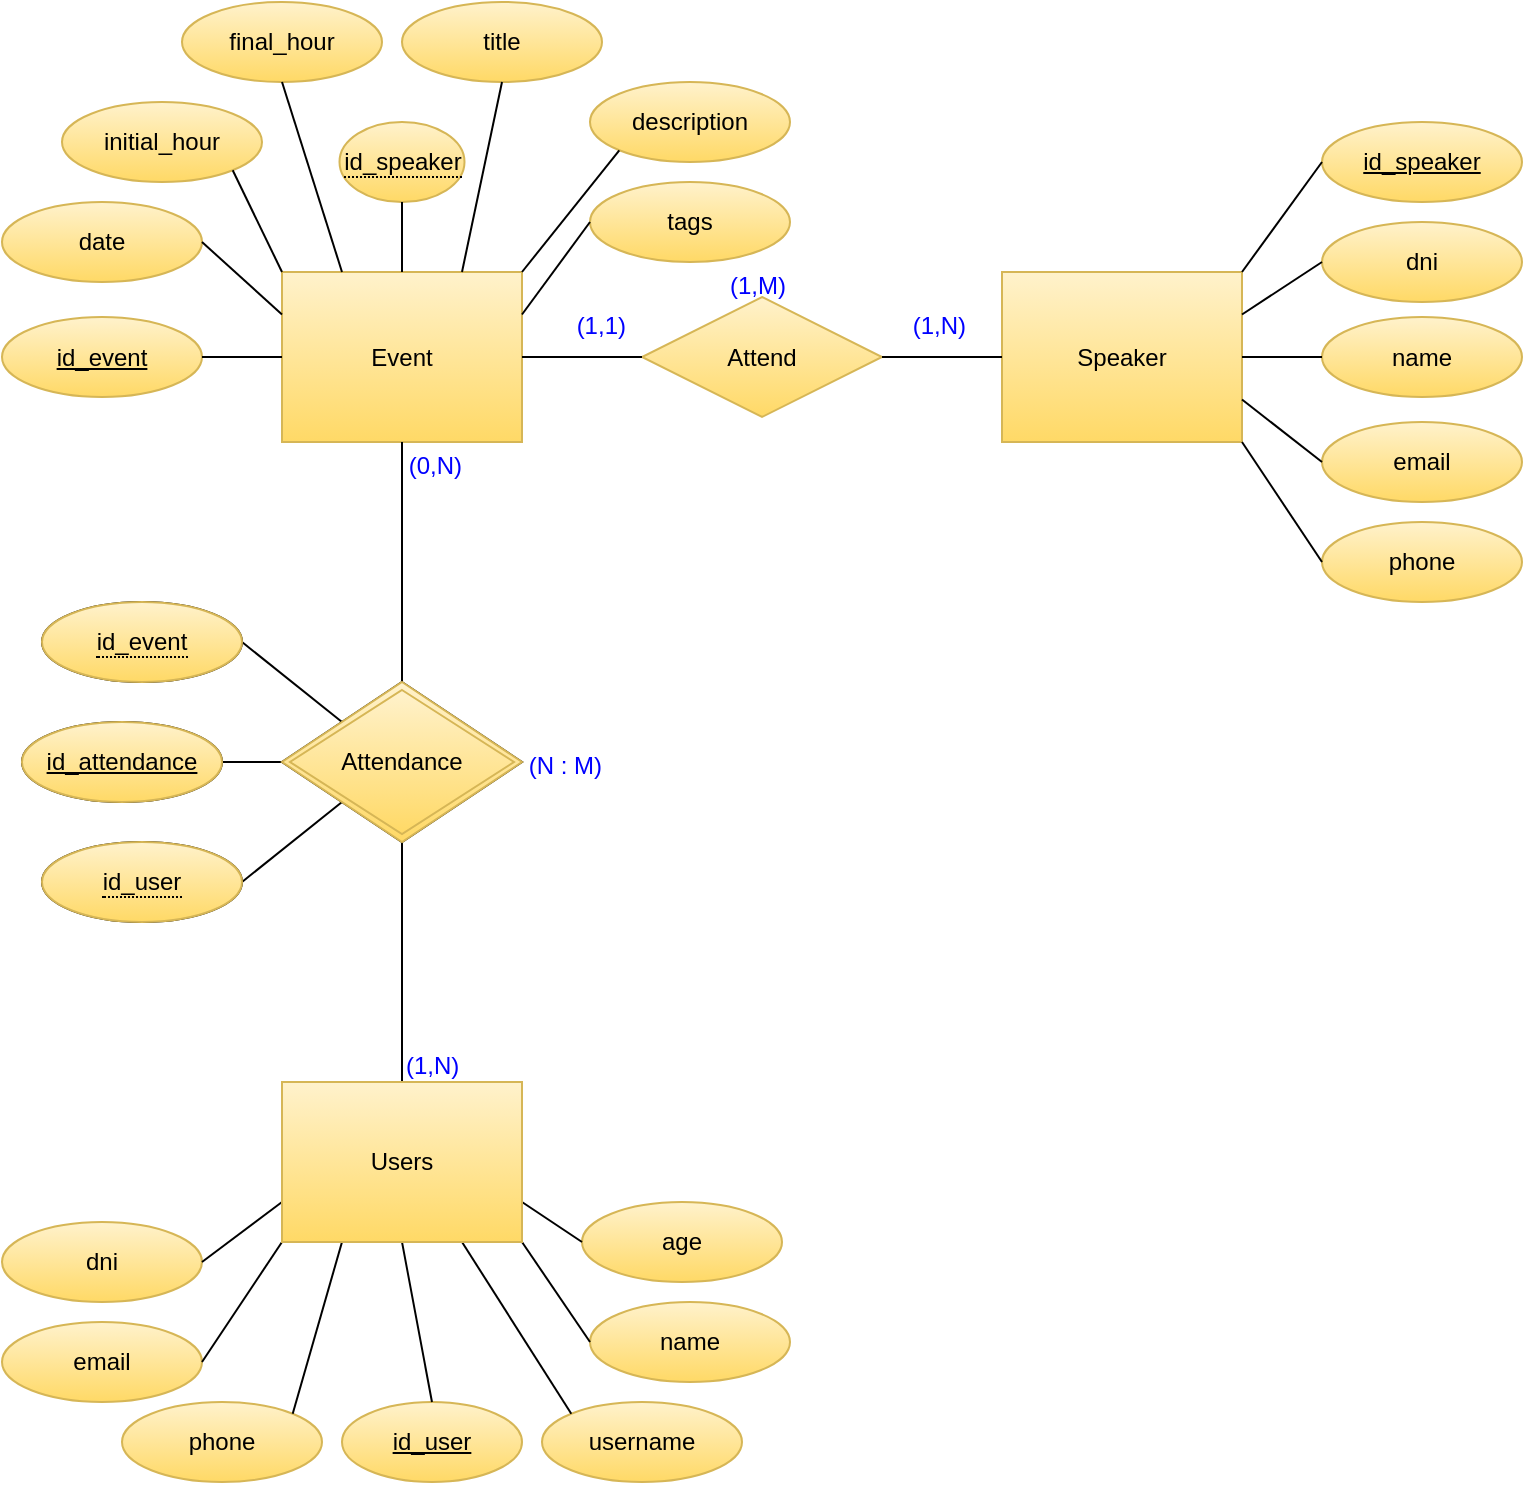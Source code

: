 <mxfile version="20.5.1" type="device"><diagram id="asOtZ6ojYu3VeyC7e0bn" name="Página-1"><mxGraphModel dx="1813" dy="982" grid="1" gridSize="10" guides="1" tooltips="1" connect="1" arrows="1" fold="1" page="1" pageScale="1" pageWidth="827" pageHeight="1169" math="0" shadow="0"><root><mxCell id="0"/><mxCell id="1" parent="0"/><mxCell id="kDgUhO8p_Wtfn3FxuckU-15" value="Speaker" style="whiteSpace=wrap;html=1;align=center;fillColor=#fff2cc;labelBackgroundColor=none;strokeColor=#d6b656;gradientColor=#ffd966;" parent="1" vertex="1"><mxGeometry x="520" y="315" width="120" height="85" as="geometry"/></mxCell><mxCell id="kDgUhO8p_Wtfn3FxuckU-32" value="dni" style="ellipse;whiteSpace=wrap;html=1;align=center;fillColor=#fff2cc;labelBackgroundColor=none;strokeColor=#d6b656;gradientColor=#ffd966;" parent="1" vertex="1"><mxGeometry x="680" y="290" width="100" height="40" as="geometry"/></mxCell><mxCell id="kDgUhO8p_Wtfn3FxuckU-33" value="phone" style="ellipse;whiteSpace=wrap;html=1;align=center;fillColor=#fff2cc;labelBackgroundColor=none;strokeColor=#d6b656;gradientColor=#ffd966;" parent="1" vertex="1"><mxGeometry x="680" y="440" width="100" height="40" as="geometry"/></mxCell><mxCell id="kDgUhO8p_Wtfn3FxuckU-34" value="name" style="ellipse;whiteSpace=wrap;html=1;align=center;fillColor=#fff2cc;labelBackgroundColor=none;strokeColor=#d6b656;gradientColor=#ffd966;" parent="1" vertex="1"><mxGeometry x="680" y="337.5" width="100" height="40" as="geometry"/></mxCell><mxCell id="kDgUhO8p_Wtfn3FxuckU-35" value="email" style="ellipse;whiteSpace=wrap;html=1;align=center;fillColor=#fff2cc;labelBackgroundColor=none;strokeColor=#d6b656;gradientColor=#ffd966;" parent="1" vertex="1"><mxGeometry x="680" y="390" width="100" height="40" as="geometry"/></mxCell><mxCell id="kDgUhO8p_Wtfn3FxuckU-36" value="id_speaker" style="ellipse;whiteSpace=wrap;html=1;align=center;fontStyle=4;fillColor=#fff2cc;labelBackgroundColor=none;strokeColor=#d6b656;gradientColor=#ffd966;" parent="1" vertex="1"><mxGeometry x="680" y="240" width="100" height="40" as="geometry"/></mxCell><mxCell id="kDgUhO8p_Wtfn3FxuckU-38" value="" style="endArrow=none;html=1;rounded=0;fontColor=#0000FF;exitX=1;exitY=0.5;exitDx=0;exitDy=0;entryX=0;entryY=0.5;entryDx=0;entryDy=0;labelBackgroundColor=none;" parent="1" source="kDgUhO8p_Wtfn3FxuckU-15" target="kDgUhO8p_Wtfn3FxuckU-34" edge="1"><mxGeometry relative="1" as="geometry"><mxPoint x="500" y="420" as="sourcePoint"/><mxPoint x="660" y="420" as="targetPoint"/></mxGeometry></mxCell><mxCell id="kDgUhO8p_Wtfn3FxuckU-39" value="" style="endArrow=none;html=1;rounded=0;fontColor=#0000FF;exitX=1;exitY=0;exitDx=0;exitDy=0;entryX=0;entryY=0.5;entryDx=0;entryDy=0;labelBackgroundColor=none;" parent="1" source="kDgUhO8p_Wtfn3FxuckU-15" edge="1" target="kDgUhO8p_Wtfn3FxuckU-36"><mxGeometry relative="1" as="geometry"><mxPoint x="440" y="270" as="sourcePoint"/><mxPoint x="600" y="270" as="targetPoint"/></mxGeometry></mxCell><mxCell id="kDgUhO8p_Wtfn3FxuckU-40" value="" style="endArrow=none;html=1;rounded=0;fontColor=#0000FF;entryX=0;entryY=0.5;entryDx=0;entryDy=0;exitX=1;exitY=0.25;exitDx=0;exitDy=0;labelBackgroundColor=none;" parent="1" source="kDgUhO8p_Wtfn3FxuckU-15" target="kDgUhO8p_Wtfn3FxuckU-32" edge="1"><mxGeometry relative="1" as="geometry"><mxPoint x="360" y="310" as="sourcePoint"/><mxPoint x="520" y="310" as="targetPoint"/></mxGeometry></mxCell><mxCell id="kDgUhO8p_Wtfn3FxuckU-42" value="" style="endArrow=none;html=1;rounded=0;fontColor=#0000FF;entryX=0;entryY=0.5;entryDx=0;entryDy=0;exitX=1;exitY=0.75;exitDx=0;exitDy=0;labelBackgroundColor=none;" parent="1" source="kDgUhO8p_Wtfn3FxuckU-15" target="kDgUhO8p_Wtfn3FxuckU-35" edge="1"><mxGeometry relative="1" as="geometry"><mxPoint x="380" y="480" as="sourcePoint"/><mxPoint x="540" y="480" as="targetPoint"/></mxGeometry></mxCell><mxCell id="kDgUhO8p_Wtfn3FxuckU-43" value="" style="endArrow=none;html=1;rounded=0;fontColor=#0000FF;entryX=0;entryY=0.5;entryDx=0;entryDy=0;exitX=1;exitY=1;exitDx=0;exitDy=0;labelBackgroundColor=none;" parent="1" source="kDgUhO8p_Wtfn3FxuckU-15" target="kDgUhO8p_Wtfn3FxuckU-33" edge="1"><mxGeometry relative="1" as="geometry"><mxPoint x="230" y="420" as="sourcePoint"/><mxPoint x="390" y="420" as="targetPoint"/></mxGeometry></mxCell><mxCell id="kDgUhO8p_Wtfn3FxuckU-44" value="Event" style="whiteSpace=wrap;html=1;align=center;fillColor=#fff2cc;labelBackgroundColor=none;strokeColor=#d6b656;gradientColor=#ffd966;" parent="1" vertex="1"><mxGeometry x="160" y="315" width="120" height="85" as="geometry"/></mxCell><mxCell id="kDgUhO8p_Wtfn3FxuckU-50" value="(1,1)" style="resizable=0;html=1;align=right;verticalAlign=bottom;fontColor=#0000FF;labelBackgroundColor=none;" parent="1" connectable="0" vertex="1"><mxGeometry x="480.0" y="357.5" as="geometry"><mxPoint x="-148" y="-7" as="offset"/></mxGeometry></mxCell><mxCell id="kDgUhO8p_Wtfn3FxuckU-51" value="tags" style="ellipse;whiteSpace=wrap;html=1;align=center;fillColor=#fff2cc;labelBackgroundColor=none;strokeColor=#d6b656;gradientColor=#ffd966;" parent="1" vertex="1"><mxGeometry x="314" y="270" width="100" height="40" as="geometry"/></mxCell><mxCell id="kDgUhO8p_Wtfn3FxuckU-52" value="description" style="ellipse;whiteSpace=wrap;html=1;align=center;fillColor=#fff2cc;labelBackgroundColor=none;strokeColor=#d6b656;gradientColor=#ffd966;" parent="1" vertex="1"><mxGeometry x="314" y="220" width="100" height="40" as="geometry"/></mxCell><mxCell id="kDgUhO8p_Wtfn3FxuckU-53" value="title" style="ellipse;whiteSpace=wrap;html=1;align=center;fillColor=#fff2cc;labelBackgroundColor=none;strokeColor=#d6b656;gradientColor=#ffd966;" parent="1" vertex="1"><mxGeometry x="220" y="180" width="100" height="40" as="geometry"/></mxCell><mxCell id="kDgUhO8p_Wtfn3FxuckU-54" value="final_hour" style="ellipse;whiteSpace=wrap;html=1;align=center;fillColor=#fff2cc;labelBackgroundColor=none;strokeColor=#d6b656;gradientColor=#ffd966;" parent="1" vertex="1"><mxGeometry x="110" y="180" width="100" height="40" as="geometry"/></mxCell><mxCell id="kDgUhO8p_Wtfn3FxuckU-55" value="initial_hour" style="ellipse;whiteSpace=wrap;html=1;align=center;fillColor=#fff2cc;labelBackgroundColor=none;strokeColor=#d6b656;gradientColor=#ffd966;" parent="1" vertex="1"><mxGeometry x="50" y="230" width="100" height="40" as="geometry"/></mxCell><mxCell id="kDgUhO8p_Wtfn3FxuckU-56" value="date" style="ellipse;whiteSpace=wrap;html=1;align=center;fillColor=#fff2cc;labelBackgroundColor=none;strokeColor=#d6b656;gradientColor=#ffd966;" parent="1" vertex="1"><mxGeometry x="20" y="280" width="100" height="40" as="geometry"/></mxCell><mxCell id="kDgUhO8p_Wtfn3FxuckU-57" value="id_event" style="ellipse;whiteSpace=wrap;html=1;align=center;fontStyle=4;fillColor=#fff2cc;labelBackgroundColor=none;strokeColor=#d6b656;gradientColor=#ffd966;" parent="1" vertex="1"><mxGeometry x="20" y="337.5" width="100" height="40" as="geometry"/></mxCell><mxCell id="kDgUhO8p_Wtfn3FxuckU-58" value="" style="endArrow=none;html=1;rounded=0;fontColor=#0000FF;exitX=1;exitY=0.5;exitDx=0;exitDy=0;entryX=0;entryY=0.5;entryDx=0;entryDy=0;labelBackgroundColor=none;" parent="1" source="kDgUhO8p_Wtfn3FxuckU-57" target="kDgUhO8p_Wtfn3FxuckU-44" edge="1"><mxGeometry relative="1" as="geometry"><mxPoint x="130" y="450" as="sourcePoint"/><mxPoint x="290" y="450" as="targetPoint"/></mxGeometry></mxCell><mxCell id="kDgUhO8p_Wtfn3FxuckU-59" value="" style="endArrow=none;html=1;rounded=0;fontColor=#0000FF;exitX=1;exitY=0.5;exitDx=0;exitDy=0;entryX=0;entryY=0.25;entryDx=0;entryDy=0;labelBackgroundColor=none;" parent="1" source="kDgUhO8p_Wtfn3FxuckU-56" target="kDgUhO8p_Wtfn3FxuckU-44" edge="1"><mxGeometry relative="1" as="geometry"><mxPoint x="140" y="460.0" as="sourcePoint"/><mxPoint x="300" y="460.0" as="targetPoint"/></mxGeometry></mxCell><mxCell id="kDgUhO8p_Wtfn3FxuckU-60" value="" style="endArrow=none;html=1;rounded=0;fontColor=#0000FF;exitX=1;exitY=1;exitDx=0;exitDy=0;entryX=0;entryY=0;entryDx=0;entryDy=0;labelBackgroundColor=none;" parent="1" source="kDgUhO8p_Wtfn3FxuckU-55" target="kDgUhO8p_Wtfn3FxuckU-44" edge="1"><mxGeometry relative="1" as="geometry"><mxPoint x="150" y="470.0" as="sourcePoint"/><mxPoint x="310" y="470.0" as="targetPoint"/></mxGeometry></mxCell><mxCell id="kDgUhO8p_Wtfn3FxuckU-61" value="" style="endArrow=none;html=1;rounded=0;fontColor=#0000FF;exitX=0.5;exitY=1;exitDx=0;exitDy=0;entryX=0.25;entryY=0;entryDx=0;entryDy=0;labelBackgroundColor=none;" parent="1" source="kDgUhO8p_Wtfn3FxuckU-54" target="kDgUhO8p_Wtfn3FxuckU-44" edge="1"><mxGeometry relative="1" as="geometry"><mxPoint x="160" y="480.0" as="sourcePoint"/><mxPoint x="320" y="480.0" as="targetPoint"/></mxGeometry></mxCell><mxCell id="kDgUhO8p_Wtfn3FxuckU-62" value="" style="endArrow=none;html=1;rounded=0;fontColor=#0000FF;exitX=0.5;exitY=1;exitDx=0;exitDy=0;entryX=0.75;entryY=0;entryDx=0;entryDy=0;labelBackgroundColor=none;" parent="1" source="kDgUhO8p_Wtfn3FxuckU-53" target="kDgUhO8p_Wtfn3FxuckU-44" edge="1"><mxGeometry relative="1" as="geometry"><mxPoint x="170" y="490.0" as="sourcePoint"/><mxPoint x="330" y="490.0" as="targetPoint"/></mxGeometry></mxCell><mxCell id="kDgUhO8p_Wtfn3FxuckU-63" value="" style="endArrow=none;html=1;rounded=0;fontColor=#0000FF;exitX=0;exitY=1;exitDx=0;exitDy=0;entryX=1;entryY=0;entryDx=0;entryDy=0;labelBackgroundColor=none;" parent="1" source="kDgUhO8p_Wtfn3FxuckU-52" target="kDgUhO8p_Wtfn3FxuckU-44" edge="1"><mxGeometry relative="1" as="geometry"><mxPoint x="180" y="500.0" as="sourcePoint"/><mxPoint x="340" y="500.0" as="targetPoint"/></mxGeometry></mxCell><mxCell id="kDgUhO8p_Wtfn3FxuckU-64" value="" style="endArrow=none;html=1;rounded=0;fontColor=#0000FF;exitX=0;exitY=0.5;exitDx=0;exitDy=0;entryX=1;entryY=0.25;entryDx=0;entryDy=0;labelBackgroundColor=none;" parent="1" source="kDgUhO8p_Wtfn3FxuckU-51" target="kDgUhO8p_Wtfn3FxuckU-44" edge="1"><mxGeometry relative="1" as="geometry"><mxPoint x="190" y="510.0" as="sourcePoint"/><mxPoint x="350" y="510.0" as="targetPoint"/></mxGeometry></mxCell><mxCell id="kDgUhO8p_Wtfn3FxuckU-65" value="" style="endArrow=none;html=1;rounded=0;fontColor=#0000FF;exitX=1;exitY=0.5;exitDx=0;exitDy=0;entryX=0;entryY=0.5;entryDx=0;entryDy=0;labelBackgroundColor=none;" parent="1" source="kDgUhO8p_Wtfn3FxuckU-57" target="kDgUhO8p_Wtfn3FxuckU-44" edge="1"><mxGeometry relative="1" as="geometry"><mxPoint x="200" y="520.0" as="sourcePoint"/><mxPoint x="360" y="520.0" as="targetPoint"/></mxGeometry></mxCell><mxCell id="kDgUhO8p_Wtfn3FxuckU-66" value="Users" style="whiteSpace=wrap;html=1;align=center;fontColor=#0000FF;labelBackgroundColor=none;" parent="1" vertex="1"><mxGeometry x="160" y="720" width="120" height="80" as="geometry"/></mxCell><mxCell id="kDgUhO8p_Wtfn3FxuckU-67" value="Attendance" style="shape=rhombus;double=1;perimeter=rhombusPerimeter;whiteSpace=wrap;html=1;align=center;fontColor=#0000FF;labelBackgroundColor=none;" parent="1" vertex="1"><mxGeometry x="160" y="520" width="120" height="80" as="geometry"/></mxCell><mxCell id="kDgUhO8p_Wtfn3FxuckU-68" value="id_attendance" style="ellipse;whiteSpace=wrap;html=1;align=center;fontStyle=4;fontColor=#0000FF;labelBackgroundColor=none;" parent="1" vertex="1"><mxGeometry x="30" y="540" width="100" height="40" as="geometry"/></mxCell><mxCell id="kDgUhO8p_Wtfn3FxuckU-71" value="&lt;span style=&quot;border-bottom: 1px dotted&quot;&gt;id_event&lt;/span&gt;" style="ellipse;whiteSpace=wrap;html=1;align=center;fontColor=#0000FF;labelBackgroundColor=none;" parent="1" vertex="1"><mxGeometry x="40" y="480" width="100" height="40" as="geometry"/></mxCell><mxCell id="kDgUhO8p_Wtfn3FxuckU-72" value="&lt;span style=&quot;border-bottom: 1px dotted&quot;&gt;id_user&lt;/span&gt;" style="ellipse;whiteSpace=wrap;html=1;align=center;fontColor=#0000FF;labelBackgroundColor=none;" parent="1" vertex="1"><mxGeometry x="40" y="600" width="100" height="40" as="geometry"/></mxCell><mxCell id="kDgUhO8p_Wtfn3FxuckU-73" value="" style="endArrow=none;html=1;rounded=0;fontColor=#0000FF;exitX=1;exitY=0.5;exitDx=0;exitDy=0;entryX=0;entryY=0.5;entryDx=0;entryDy=0;labelBackgroundColor=none;" parent="1" source="kDgUhO8p_Wtfn3FxuckU-68" target="kDgUhO8p_Wtfn3FxuckU-67" edge="1"><mxGeometry relative="1" as="geometry"><mxPoint x="190" y="550" as="sourcePoint"/><mxPoint x="350" y="550" as="targetPoint"/></mxGeometry></mxCell><mxCell id="kDgUhO8p_Wtfn3FxuckU-74" value="" style="endArrow=none;html=1;rounded=0;fontColor=#0000FF;exitX=1;exitY=0.5;exitDx=0;exitDy=0;entryX=0;entryY=0;entryDx=0;entryDy=0;labelBackgroundColor=none;" parent="1" source="kDgUhO8p_Wtfn3FxuckU-71" target="kDgUhO8p_Wtfn3FxuckU-67" edge="1"><mxGeometry relative="1" as="geometry"><mxPoint x="190" y="550" as="sourcePoint"/><mxPoint x="350" y="550" as="targetPoint"/></mxGeometry></mxCell><mxCell id="kDgUhO8p_Wtfn3FxuckU-75" value="" style="endArrow=none;html=1;rounded=0;fontColor=#0000FF;exitX=1;exitY=0.5;exitDx=0;exitDy=0;entryX=0;entryY=1;entryDx=0;entryDy=0;labelBackgroundColor=none;" parent="1" source="kDgUhO8p_Wtfn3FxuckU-72" target="kDgUhO8p_Wtfn3FxuckU-67" edge="1"><mxGeometry relative="1" as="geometry"><mxPoint x="190" y="550" as="sourcePoint"/><mxPoint x="350" y="550" as="targetPoint"/></mxGeometry></mxCell><mxCell id="kDgUhO8p_Wtfn3FxuckU-76" value="" style="endArrow=none;html=1;rounded=0;fontColor=#0000FF;exitX=0.5;exitY=0;exitDx=0;exitDy=0;entryX=0.5;entryY=1;entryDx=0;entryDy=0;labelBackgroundColor=none;" parent="1" source="kDgUhO8p_Wtfn3FxuckU-66" target="kDgUhO8p_Wtfn3FxuckU-67" edge="1"><mxGeometry relative="1" as="geometry"><mxPoint x="210" y="580" as="sourcePoint"/><mxPoint x="370" y="580" as="targetPoint"/></mxGeometry></mxCell><mxCell id="kDgUhO8p_Wtfn3FxuckU-77" value="(1,N)" style="resizable=0;html=1;align=left;verticalAlign=bottom;fontColor=#0000FF;labelBackgroundColor=none;" parent="kDgUhO8p_Wtfn3FxuckU-76" connectable="0" vertex="1"><mxGeometry x="-1" relative="1" as="geometry"/></mxCell><mxCell id="kDgUhO8p_Wtfn3FxuckU-78" value="(N : M)" style="resizable=0;html=1;align=right;verticalAlign=bottom;fontColor=#0000FF;labelBackgroundColor=none;" parent="kDgUhO8p_Wtfn3FxuckU-76" connectable="0" vertex="1"><mxGeometry x="1" relative="1" as="geometry"><mxPoint x="100" y="-30" as="offset"/></mxGeometry></mxCell><mxCell id="kDgUhO8p_Wtfn3FxuckU-79" value="" style="endArrow=none;html=1;rounded=0;fontColor=#0000FF;exitX=0.5;exitY=0;exitDx=0;exitDy=0;entryX=0.5;entryY=1;entryDx=0;entryDy=0;labelBackgroundColor=none;" parent="1" source="kDgUhO8p_Wtfn3FxuckU-67" target="kDgUhO8p_Wtfn3FxuckU-44" edge="1"><mxGeometry relative="1" as="geometry"><mxPoint x="240" y="520" as="sourcePoint"/><mxPoint x="400" y="520" as="targetPoint"/></mxGeometry></mxCell><mxCell id="kDgUhO8p_Wtfn3FxuckU-81" value="(0,N)" style="resizable=0;html=1;align=right;verticalAlign=bottom;fontColor=#0000FF;labelBackgroundColor=none;" parent="kDgUhO8p_Wtfn3FxuckU-79" connectable="0" vertex="1"><mxGeometry x="1" relative="1" as="geometry"><mxPoint x="30" y="20" as="offset"/></mxGeometry></mxCell><mxCell id="kDgUhO8p_Wtfn3FxuckU-82" value="id_user" style="ellipse;whiteSpace=wrap;html=1;align=center;fontStyle=4;fillColor=#fff2cc;labelBackgroundColor=none;strokeColor=#d6b656;gradientColor=#ffd966;" parent="1" vertex="1"><mxGeometry x="190" y="880" width="90" height="40" as="geometry"/></mxCell><mxCell id="kDgUhO8p_Wtfn3FxuckU-83" value="email" style="ellipse;whiteSpace=wrap;html=1;align=center;fillColor=#fff2cc;labelBackgroundColor=none;strokeColor=#d6b656;gradientColor=#ffd966;" parent="1" vertex="1"><mxGeometry x="20" y="840" width="100" height="40" as="geometry"/></mxCell><mxCell id="kDgUhO8p_Wtfn3FxuckU-84" value="phone" style="ellipse;whiteSpace=wrap;html=1;align=center;fillColor=#fff2cc;labelBackgroundColor=none;strokeColor=#d6b656;gradientColor=#ffd966;" parent="1" vertex="1"><mxGeometry x="80" y="880" width="100" height="40" as="geometry"/></mxCell><mxCell id="kDgUhO8p_Wtfn3FxuckU-85" value="age" style="ellipse;whiteSpace=wrap;html=1;align=center;fillColor=#fff2cc;labelBackgroundColor=none;strokeColor=#d6b656;gradientColor=#ffd966;" parent="1" vertex="1"><mxGeometry x="310" y="780" width="100" height="40" as="geometry"/></mxCell><mxCell id="kDgUhO8p_Wtfn3FxuckU-86" value="username" style="ellipse;whiteSpace=wrap;html=1;align=center;fillColor=#fff2cc;labelBackgroundColor=none;strokeColor=#d6b656;gradientColor=#ffd966;" parent="1" vertex="1"><mxGeometry x="290" y="880" width="100" height="40" as="geometry"/></mxCell><mxCell id="kDgUhO8p_Wtfn3FxuckU-87" value="name" style="ellipse;whiteSpace=wrap;html=1;align=center;fillColor=#fff2cc;labelBackgroundColor=none;strokeColor=#d6b656;gradientColor=#ffd966;" parent="1" vertex="1"><mxGeometry x="314" y="830" width="100" height="40" as="geometry"/></mxCell><mxCell id="kDgUhO8p_Wtfn3FxuckU-88" value="dni" style="ellipse;whiteSpace=wrap;html=1;align=center;fillColor=#fff2cc;labelBackgroundColor=none;strokeColor=#d6b656;gradientColor=#ffd966;" parent="1" vertex="1"><mxGeometry x="20" y="790" width="100" height="40" as="geometry"/></mxCell><mxCell id="kDgUhO8p_Wtfn3FxuckU-89" value="" style="endArrow=none;html=1;rounded=0;fontColor=#0000FF;entryX=0.5;entryY=0;entryDx=0;entryDy=0;exitX=0.5;exitY=1;exitDx=0;exitDy=0;labelBackgroundColor=none;" parent="1" source="kDgUhO8p_Wtfn3FxuckU-66" target="kDgUhO8p_Wtfn3FxuckU-82" edge="1"><mxGeometry relative="1" as="geometry"><mxPoint x="180" y="780" as="sourcePoint"/><mxPoint x="340" y="780" as="targetPoint"/></mxGeometry></mxCell><mxCell id="kDgUhO8p_Wtfn3FxuckU-90" value="" style="endArrow=none;html=1;rounded=0;fontColor=#0000FF;entryX=1;entryY=0;entryDx=0;entryDy=0;exitX=0.25;exitY=1;exitDx=0;exitDy=0;labelBackgroundColor=none;" parent="1" source="kDgUhO8p_Wtfn3FxuckU-66" target="kDgUhO8p_Wtfn3FxuckU-84" edge="1"><mxGeometry relative="1" as="geometry"><mxPoint x="230" y="810" as="sourcePoint"/><mxPoint x="245" y="890" as="targetPoint"/></mxGeometry></mxCell><mxCell id="kDgUhO8p_Wtfn3FxuckU-91" value="" style="endArrow=none;html=1;rounded=0;fontColor=#0000FF;entryX=0;entryY=0;entryDx=0;entryDy=0;exitX=0.75;exitY=1;exitDx=0;exitDy=0;labelBackgroundColor=none;" parent="1" source="kDgUhO8p_Wtfn3FxuckU-66" target="kDgUhO8p_Wtfn3FxuckU-86" edge="1"><mxGeometry relative="1" as="geometry"><mxPoint x="240" y="820" as="sourcePoint"/><mxPoint x="255" y="900" as="targetPoint"/></mxGeometry></mxCell><mxCell id="kDgUhO8p_Wtfn3FxuckU-92" value="" style="endArrow=none;html=1;rounded=0;fontColor=#0000FF;entryX=1;entryY=0.5;entryDx=0;entryDy=0;exitX=0;exitY=1;exitDx=0;exitDy=0;labelBackgroundColor=none;" parent="1" source="kDgUhO8p_Wtfn3FxuckU-66" target="kDgUhO8p_Wtfn3FxuckU-83" edge="1"><mxGeometry relative="1" as="geometry"><mxPoint x="250" y="830" as="sourcePoint"/><mxPoint x="265" y="910" as="targetPoint"/></mxGeometry></mxCell><mxCell id="kDgUhO8p_Wtfn3FxuckU-93" value="" style="endArrow=none;html=1;rounded=0;fontColor=#0000FF;entryX=0;entryY=0.5;entryDx=0;entryDy=0;exitX=1;exitY=1;exitDx=0;exitDy=0;labelBackgroundColor=none;" parent="1" source="kDgUhO8p_Wtfn3FxuckU-66" target="kDgUhO8p_Wtfn3FxuckU-87" edge="1"><mxGeometry relative="1" as="geometry"><mxPoint x="260" y="840" as="sourcePoint"/><mxPoint x="275" y="920" as="targetPoint"/></mxGeometry></mxCell><mxCell id="kDgUhO8p_Wtfn3FxuckU-94" value="" style="endArrow=none;html=1;rounded=0;fontColor=#0000FF;entryX=1;entryY=0.5;entryDx=0;entryDy=0;exitX=0;exitY=0.75;exitDx=0;exitDy=0;labelBackgroundColor=none;" parent="1" source="kDgUhO8p_Wtfn3FxuckU-66" target="kDgUhO8p_Wtfn3FxuckU-88" edge="1"><mxGeometry relative="1" as="geometry"><mxPoint x="270" y="850" as="sourcePoint"/><mxPoint x="285" y="930" as="targetPoint"/></mxGeometry></mxCell><mxCell id="kDgUhO8p_Wtfn3FxuckU-95" value="" style="endArrow=none;html=1;rounded=0;fontColor=#0000FF;entryX=0;entryY=0.5;entryDx=0;entryDy=0;exitX=1;exitY=0.75;exitDx=0;exitDy=0;labelBackgroundColor=none;" parent="1" source="kDgUhO8p_Wtfn3FxuckU-66" target="kDgUhO8p_Wtfn3FxuckU-85" edge="1"><mxGeometry relative="1" as="geometry"><mxPoint x="280" y="860" as="sourcePoint"/><mxPoint x="295" y="940" as="targetPoint"/></mxGeometry></mxCell><mxCell id="q2UJlFypZxBzndGFscDH-1" value="Attend" style="shape=rhombus;perimeter=rhombusPerimeter;whiteSpace=wrap;html=1;align=center;fillColor=#fff2cc;labelBackgroundColor=none;strokeColor=#d6b656;gradientColor=#ffd966;" vertex="1" parent="1"><mxGeometry x="340" y="327.5" width="120" height="60" as="geometry"/></mxCell><mxCell id="q2UJlFypZxBzndGFscDH-2" value="" style="endArrow=none;html=1;rounded=0;exitX=1;exitY=0.5;exitDx=0;exitDy=0;entryX=0;entryY=0.5;entryDx=0;entryDy=0;labelBackgroundColor=none;" edge="1" parent="1" source="kDgUhO8p_Wtfn3FxuckU-44" target="q2UJlFypZxBzndGFscDH-1"><mxGeometry relative="1" as="geometry"><mxPoint x="320" y="310" as="sourcePoint"/><mxPoint x="480" y="310" as="targetPoint"/></mxGeometry></mxCell><mxCell id="q2UJlFypZxBzndGFscDH-3" value="" style="endArrow=none;html=1;rounded=0;exitX=1;exitY=0.5;exitDx=0;exitDy=0;entryX=0;entryY=0.5;entryDx=0;entryDy=0;labelBackgroundColor=none;" edge="1" parent="1" source="q2UJlFypZxBzndGFscDH-1" target="kDgUhO8p_Wtfn3FxuckU-15"><mxGeometry relative="1" as="geometry"><mxPoint x="320" y="370" as="sourcePoint"/><mxPoint x="480" y="370" as="targetPoint"/></mxGeometry></mxCell><mxCell id="q2UJlFypZxBzndGFscDH-4" value="(1,N)" style="resizable=0;html=1;align=right;verticalAlign=bottom;fontColor=#0000FF;labelBackgroundColor=none;" connectable="0" vertex="1" parent="1"><mxGeometry x="650.0" y="357.5" as="geometry"><mxPoint x="-148" y="-7" as="offset"/></mxGeometry></mxCell><mxCell id="q2UJlFypZxBzndGFscDH-5" value="(1,M)" style="resizable=0;html=1;align=right;verticalAlign=bottom;fontColor=#0000FF;labelBackgroundColor=none;" connectable="0" vertex="1" parent="1"><mxGeometry x="560.0" y="337.5" as="geometry"><mxPoint x="-148" y="-7" as="offset"/></mxGeometry></mxCell><mxCell id="q2UJlFypZxBzndGFscDH-7" value="&lt;span style=&quot;border-bottom: 1px dotted&quot;&gt;id_speaker&lt;/span&gt;" style="ellipse;whiteSpace=wrap;html=1;align=center;fillColor=#fff2cc;labelBackgroundColor=none;strokeColor=#d6b656;gradientColor=#ffd966;" vertex="1" parent="1"><mxGeometry x="188.75" y="240" width="62.5" height="40" as="geometry"/></mxCell><mxCell id="q2UJlFypZxBzndGFscDH-8" value="" style="endArrow=none;html=1;rounded=0;exitX=0.5;exitY=1;exitDx=0;exitDy=0;entryX=0.5;entryY=0;entryDx=0;entryDy=0;labelBackgroundColor=none;" edge="1" parent="1" source="q2UJlFypZxBzndGFscDH-7" target="kDgUhO8p_Wtfn3FxuckU-44"><mxGeometry relative="1" as="geometry"><mxPoint x="210" y="290" as="sourcePoint"/><mxPoint x="370" y="290" as="targetPoint"/></mxGeometry></mxCell><mxCell id="q2UJlFypZxBzndGFscDH-12" value="&lt;span style=&quot;border-bottom: 1px dotted&quot;&gt;id_user&lt;/span&gt;" style="ellipse;whiteSpace=wrap;html=1;align=center;fillColor=#fff2cc;labelBackgroundColor=none;strokeColor=#d6b656;gradientColor=#ffd966;" vertex="1" parent="1"><mxGeometry x="40" y="600" width="100" height="40" as="geometry"/></mxCell><mxCell id="q2UJlFypZxBzndGFscDH-13" value="id_attendance" style="ellipse;whiteSpace=wrap;html=1;align=center;fontStyle=4;fillColor=#fff2cc;labelBackgroundColor=none;strokeColor=#d6b656;gradientColor=#ffd966;" vertex="1" parent="1"><mxGeometry x="30" y="540" width="100" height="40" as="geometry"/></mxCell><mxCell id="q2UJlFypZxBzndGFscDH-14" value="&lt;span style=&quot;border-bottom: 1px dotted&quot;&gt;id_event&lt;/span&gt;" style="ellipse;whiteSpace=wrap;html=1;align=center;fillColor=#fff2cc;labelBackgroundColor=none;strokeColor=#d6b656;gradientColor=#ffd966;" vertex="1" parent="1"><mxGeometry x="40" y="480" width="100" height="40" as="geometry"/></mxCell><mxCell id="q2UJlFypZxBzndGFscDH-15" value="Attendance" style="shape=rhombus;double=1;perimeter=rhombusPerimeter;whiteSpace=wrap;html=1;align=center;fillColor=#fff2cc;labelBackgroundColor=none;strokeColor=#d6b656;gradientColor=#ffd966;" vertex="1" parent="1"><mxGeometry x="160" y="520" width="120" height="80" as="geometry"/></mxCell><mxCell id="q2UJlFypZxBzndGFscDH-16" value="Users" style="whiteSpace=wrap;html=1;align=center;fillColor=#fff2cc;labelBackgroundColor=none;strokeColor=#d6b656;gradientColor=#ffd966;" vertex="1" parent="1"><mxGeometry x="160" y="720" width="120" height="80" as="geometry"/></mxCell></root></mxGraphModel></diagram></mxfile>